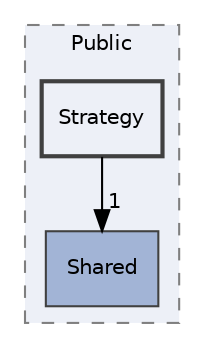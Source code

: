 digraph "Source/GKFogOfWar/Public/Strategy"
{
 // LATEX_PDF_SIZE
  edge [fontname="Helvetica",fontsize="10",labelfontname="Helvetica",labelfontsize="10"];
  node [fontname="Helvetica",fontsize="10",shape=record];
  compound=true
  subgraph clusterdir_234c5aa4ace59e13ea40883358008101 {
    graph [ bgcolor="#edf0f7", pencolor="grey50", style="filled,dashed,", label="Public", fontname="Helvetica", fontsize="10", URL="dir_234c5aa4ace59e13ea40883358008101.html"]
  dir_98ea2a064e5f5e0d47c303734b546c9a [shape=box, label="Shared", style="filled,", fillcolor="#a2b4d6", color="grey25", URL="dir_98ea2a064e5f5e0d47c303734b546c9a.html"];
  dir_7a6a70424c7990ba28d5c61c16af09b6 [shape=box, label="Strategy", style="filled,bold,", fillcolor="#edf0f7", color="grey25", URL="dir_7a6a70424c7990ba28d5c61c16af09b6.html"];
  }
  dir_7a6a70424c7990ba28d5c61c16af09b6->dir_98ea2a064e5f5e0d47c303734b546c9a [headlabel="1", labeldistance=1.5 headhref="dir_000008_000006.html"];
}
